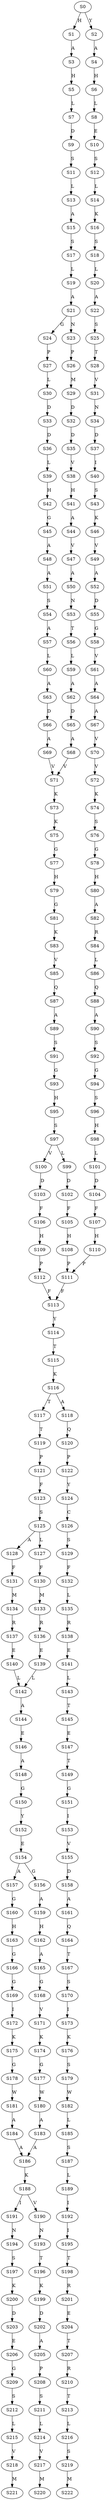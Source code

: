 strict digraph  {
	S0 -> S1 [ label = H ];
	S0 -> S2 [ label = Y ];
	S1 -> S3 [ label = A ];
	S2 -> S4 [ label = A ];
	S3 -> S5 [ label = H ];
	S4 -> S6 [ label = H ];
	S5 -> S7 [ label = L ];
	S6 -> S8 [ label = L ];
	S7 -> S9 [ label = D ];
	S8 -> S10 [ label = E ];
	S9 -> S11 [ label = S ];
	S10 -> S12 [ label = S ];
	S11 -> S13 [ label = L ];
	S12 -> S14 [ label = L ];
	S13 -> S15 [ label = A ];
	S14 -> S16 [ label = K ];
	S15 -> S17 [ label = S ];
	S16 -> S18 [ label = S ];
	S17 -> S19 [ label = L ];
	S18 -> S20 [ label = L ];
	S19 -> S21 [ label = A ];
	S20 -> S22 [ label = A ];
	S21 -> S23 [ label = N ];
	S21 -> S24 [ label = G ];
	S22 -> S25 [ label = S ];
	S23 -> S26 [ label = P ];
	S24 -> S27 [ label = P ];
	S25 -> S28 [ label = T ];
	S26 -> S29 [ label = M ];
	S27 -> S30 [ label = L ];
	S28 -> S31 [ label = V ];
	S29 -> S32 [ label = D ];
	S30 -> S33 [ label = D ];
	S31 -> S34 [ label = N ];
	S32 -> S35 [ label = D ];
	S33 -> S36 [ label = D ];
	S34 -> S37 [ label = D ];
	S35 -> S38 [ label = V ];
	S36 -> S39 [ label = L ];
	S37 -> S40 [ label = I ];
	S38 -> S41 [ label = H ];
	S39 -> S42 [ label = H ];
	S40 -> S43 [ label = S ];
	S41 -> S44 [ label = A ];
	S42 -> S45 [ label = G ];
	S43 -> S46 [ label = K ];
	S44 -> S47 [ label = V ];
	S45 -> S48 [ label = A ];
	S46 -> S49 [ label = V ];
	S47 -> S50 [ label = A ];
	S48 -> S51 [ label = A ];
	S49 -> S52 [ label = A ];
	S50 -> S53 [ label = N ];
	S51 -> S54 [ label = S ];
	S52 -> S55 [ label = D ];
	S53 -> S56 [ label = T ];
	S54 -> S57 [ label = A ];
	S55 -> S58 [ label = G ];
	S56 -> S59 [ label = L ];
	S57 -> S60 [ label = L ];
	S58 -> S61 [ label = V ];
	S59 -> S62 [ label = A ];
	S60 -> S63 [ label = A ];
	S61 -> S64 [ label = A ];
	S62 -> S65 [ label = D ];
	S63 -> S66 [ label = D ];
	S64 -> S67 [ label = A ];
	S65 -> S68 [ label = A ];
	S66 -> S69 [ label = A ];
	S67 -> S70 [ label = V ];
	S68 -> S71 [ label = V ];
	S69 -> S71 [ label = V ];
	S70 -> S72 [ label = V ];
	S71 -> S73 [ label = K ];
	S72 -> S74 [ label = K ];
	S73 -> S75 [ label = K ];
	S74 -> S76 [ label = S ];
	S75 -> S77 [ label = G ];
	S76 -> S78 [ label = G ];
	S77 -> S79 [ label = H ];
	S78 -> S80 [ label = H ];
	S79 -> S81 [ label = G ];
	S80 -> S82 [ label = A ];
	S81 -> S83 [ label = K ];
	S82 -> S84 [ label = R ];
	S83 -> S85 [ label = V ];
	S84 -> S86 [ label = L ];
	S85 -> S87 [ label = Q ];
	S86 -> S88 [ label = Q ];
	S87 -> S89 [ label = A ];
	S88 -> S90 [ label = A ];
	S89 -> S91 [ label = S ];
	S90 -> S92 [ label = S ];
	S91 -> S93 [ label = G ];
	S92 -> S94 [ label = G ];
	S93 -> S95 [ label = H ];
	S94 -> S96 [ label = S ];
	S95 -> S97 [ label = S ];
	S96 -> S98 [ label = H ];
	S97 -> S99 [ label = L ];
	S97 -> S100 [ label = V ];
	S98 -> S101 [ label = L ];
	S99 -> S102 [ label = D ];
	S100 -> S103 [ label = D ];
	S101 -> S104 [ label = D ];
	S102 -> S105 [ label = F ];
	S103 -> S106 [ label = F ];
	S104 -> S107 [ label = F ];
	S105 -> S108 [ label = H ];
	S106 -> S109 [ label = H ];
	S107 -> S110 [ label = H ];
	S108 -> S111 [ label = P ];
	S109 -> S112 [ label = P ];
	S110 -> S111 [ label = P ];
	S111 -> S113 [ label = F ];
	S112 -> S113 [ label = F ];
	S113 -> S114 [ label = Y ];
	S114 -> S115 [ label = T ];
	S115 -> S116 [ label = K ];
	S116 -> S117 [ label = T ];
	S116 -> S118 [ label = A ];
	S117 -> S119 [ label = T ];
	S118 -> S120 [ label = Q ];
	S119 -> S121 [ label = P ];
	S120 -> S122 [ label = P ];
	S121 -> S123 [ label = F ];
	S122 -> S124 [ label = Y ];
	S123 -> S125 [ label = S ];
	S124 -> S126 [ label = C ];
	S125 -> S127 [ label = L ];
	S125 -> S128 [ label = A ];
	S126 -> S129 [ label = S ];
	S127 -> S130 [ label = F ];
	S128 -> S131 [ label = F ];
	S129 -> S132 [ label = F ];
	S130 -> S133 [ label = M ];
	S131 -> S134 [ label = M ];
	S132 -> S135 [ label = L ];
	S133 -> S136 [ label = R ];
	S134 -> S137 [ label = R ];
	S135 -> S138 [ label = R ];
	S136 -> S139 [ label = E ];
	S137 -> S140 [ label = E ];
	S138 -> S141 [ label = E ];
	S139 -> S142 [ label = L ];
	S140 -> S142 [ label = L ];
	S141 -> S143 [ label = L ];
	S142 -> S144 [ label = A ];
	S143 -> S145 [ label = T ];
	S144 -> S146 [ label = E ];
	S145 -> S147 [ label = E ];
	S146 -> S148 [ label = A ];
	S147 -> S149 [ label = T ];
	S148 -> S150 [ label = G ];
	S149 -> S151 [ label = G ];
	S150 -> S152 [ label = Y ];
	S151 -> S153 [ label = I ];
	S152 -> S154 [ label = E ];
	S153 -> S155 [ label = V ];
	S154 -> S156 [ label = G ];
	S154 -> S157 [ label = A ];
	S155 -> S158 [ label = D ];
	S156 -> S159 [ label = A ];
	S157 -> S160 [ label = G ];
	S158 -> S161 [ label = A ];
	S159 -> S162 [ label = H ];
	S160 -> S163 [ label = H ];
	S161 -> S164 [ label = Q ];
	S162 -> S165 [ label = A ];
	S163 -> S166 [ label = G ];
	S164 -> S167 [ label = T ];
	S165 -> S168 [ label = G ];
	S166 -> S169 [ label = G ];
	S167 -> S170 [ label = S ];
	S168 -> S171 [ label = V ];
	S169 -> S172 [ label = I ];
	S170 -> S173 [ label = I ];
	S171 -> S174 [ label = K ];
	S172 -> S175 [ label = K ];
	S173 -> S176 [ label = K ];
	S174 -> S177 [ label = G ];
	S175 -> S178 [ label = G ];
	S176 -> S179 [ label = S ];
	S177 -> S180 [ label = W ];
	S178 -> S181 [ label = W ];
	S179 -> S182 [ label = W ];
	S180 -> S183 [ label = A ];
	S181 -> S184 [ label = A ];
	S182 -> S185 [ label = L ];
	S183 -> S186 [ label = A ];
	S184 -> S186 [ label = A ];
	S185 -> S187 [ label = S ];
	S186 -> S188 [ label = K ];
	S187 -> S189 [ label = L ];
	S188 -> S190 [ label = V ];
	S188 -> S191 [ label = I ];
	S189 -> S192 [ label = I ];
	S190 -> S193 [ label = N ];
	S191 -> S194 [ label = N ];
	S192 -> S195 [ label = I ];
	S193 -> S196 [ label = T ];
	S194 -> S197 [ label = S ];
	S195 -> S198 [ label = T ];
	S196 -> S199 [ label = K ];
	S197 -> S200 [ label = K ];
	S198 -> S201 [ label = R ];
	S199 -> S202 [ label = D ];
	S200 -> S203 [ label = D ];
	S201 -> S204 [ label = E ];
	S202 -> S205 [ label = A ];
	S203 -> S206 [ label = E ];
	S204 -> S207 [ label = T ];
	S205 -> S208 [ label = P ];
	S206 -> S209 [ label = G ];
	S207 -> S210 [ label = R ];
	S208 -> S211 [ label = S ];
	S209 -> S212 [ label = S ];
	S210 -> S213 [ label = T ];
	S211 -> S214 [ label = L ];
	S212 -> S215 [ label = L ];
	S213 -> S216 [ label = L ];
	S214 -> S217 [ label = V ];
	S215 -> S218 [ label = V ];
	S216 -> S219 [ label = S ];
	S217 -> S220 [ label = M ];
	S218 -> S221 [ label = M ];
	S219 -> S222 [ label = M ];
}

